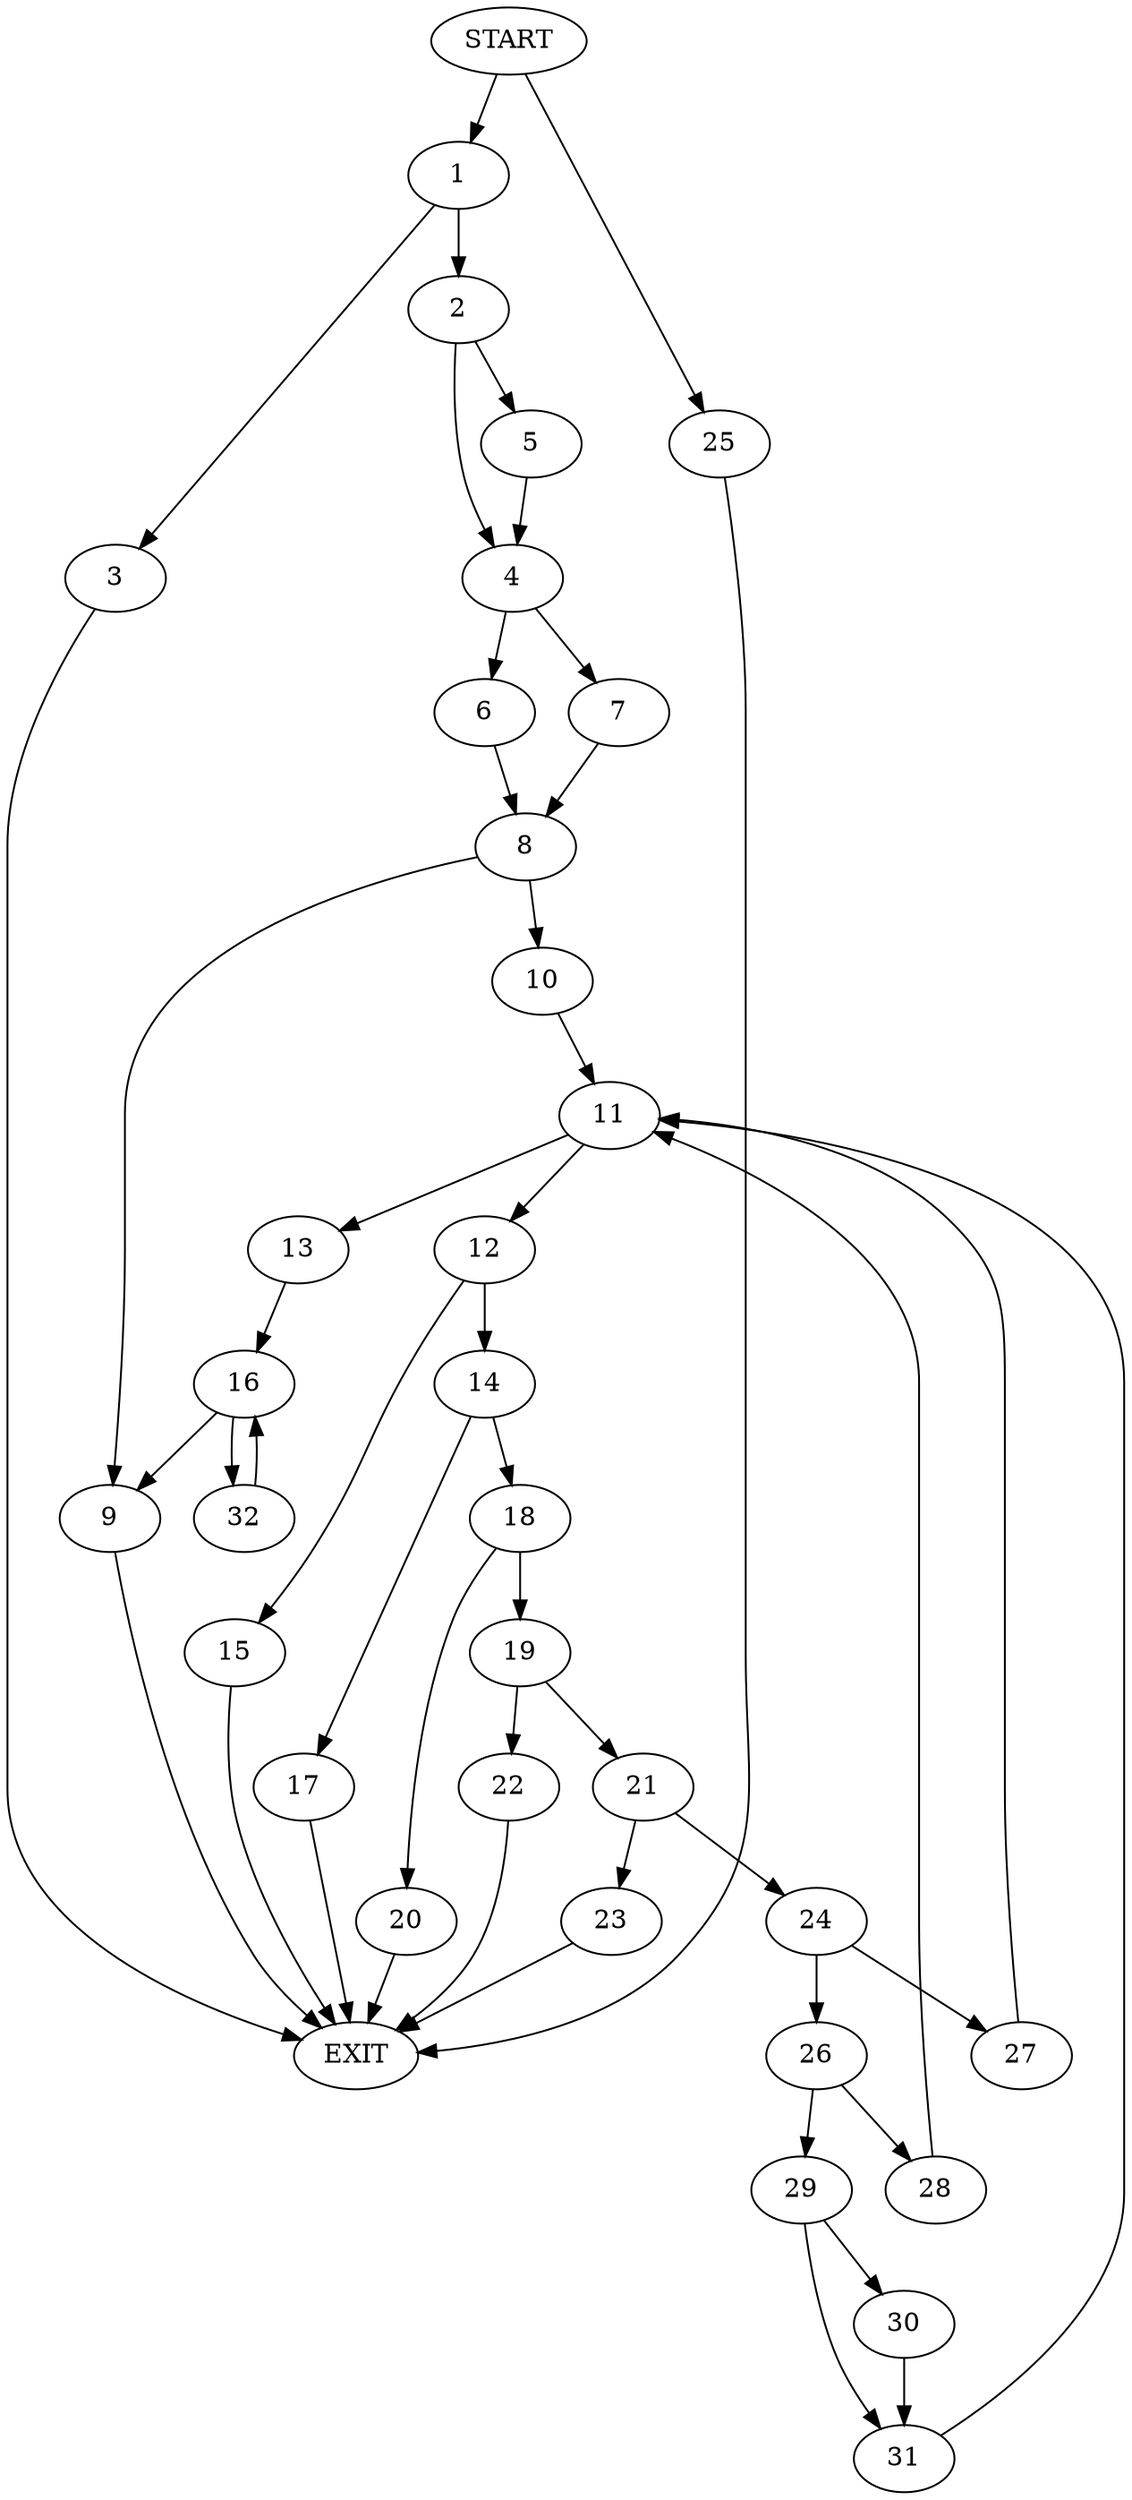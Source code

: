 digraph {
0 [label="START"]
33 [label="EXIT"]
0 -> 1
1 -> 2
1 -> 3
3 -> 33
2 -> 4
2 -> 5
4 -> 6
4 -> 7
5 -> 4
7 -> 8
6 -> 8
8 -> 9
8 -> 10
10 -> 11
9 -> 33
11 -> 12
11 -> 13
12 -> 14
12 -> 15
13 -> 16
15 -> 33
14 -> 17
14 -> 18
18 -> 19
18 -> 20
17 -> 33
19 -> 21
19 -> 22
20 -> 33
22 -> 33
21 -> 23
21 -> 24
0 -> 25
25 -> 33
24 -> 26
24 -> 27
23 -> 33
26 -> 28
26 -> 29
27 -> 11
28 -> 11
29 -> 30
29 -> 31
31 -> 11
30 -> 31
16 -> 9
16 -> 32
32 -> 16
}
